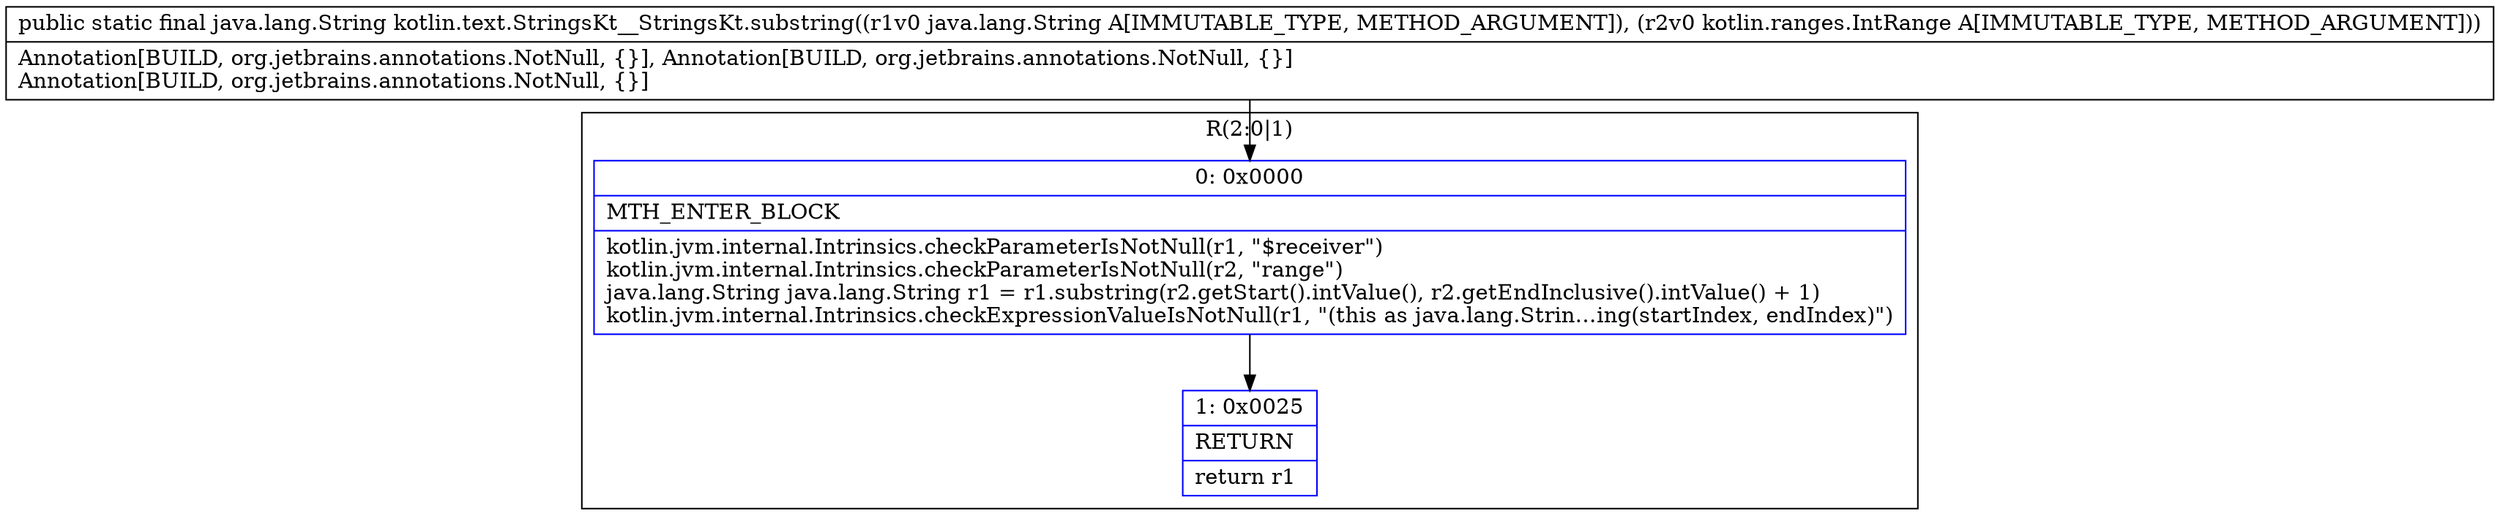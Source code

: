 digraph "CFG forkotlin.text.StringsKt__StringsKt.substring(Ljava\/lang\/String;Lkotlin\/ranges\/IntRange;)Ljava\/lang\/String;" {
subgraph cluster_Region_1550945946 {
label = "R(2:0|1)";
node [shape=record,color=blue];
Node_0 [shape=record,label="{0\:\ 0x0000|MTH_ENTER_BLOCK\l|kotlin.jvm.internal.Intrinsics.checkParameterIsNotNull(r1, \"$receiver\")\lkotlin.jvm.internal.Intrinsics.checkParameterIsNotNull(r2, \"range\")\ljava.lang.String java.lang.String r1 = r1.substring(r2.getStart().intValue(), r2.getEndInclusive().intValue() + 1)\lkotlin.jvm.internal.Intrinsics.checkExpressionValueIsNotNull(r1, \"(this as java.lang.Strin…ing(startIndex, endIndex)\")\l}"];
Node_1 [shape=record,label="{1\:\ 0x0025|RETURN\l|return r1\l}"];
}
MethodNode[shape=record,label="{public static final java.lang.String kotlin.text.StringsKt__StringsKt.substring((r1v0 java.lang.String A[IMMUTABLE_TYPE, METHOD_ARGUMENT]), (r2v0 kotlin.ranges.IntRange A[IMMUTABLE_TYPE, METHOD_ARGUMENT]))  | Annotation[BUILD, org.jetbrains.annotations.NotNull, \{\}], Annotation[BUILD, org.jetbrains.annotations.NotNull, \{\}]\lAnnotation[BUILD, org.jetbrains.annotations.NotNull, \{\}]\l}"];
MethodNode -> Node_0;
Node_0 -> Node_1;
}

